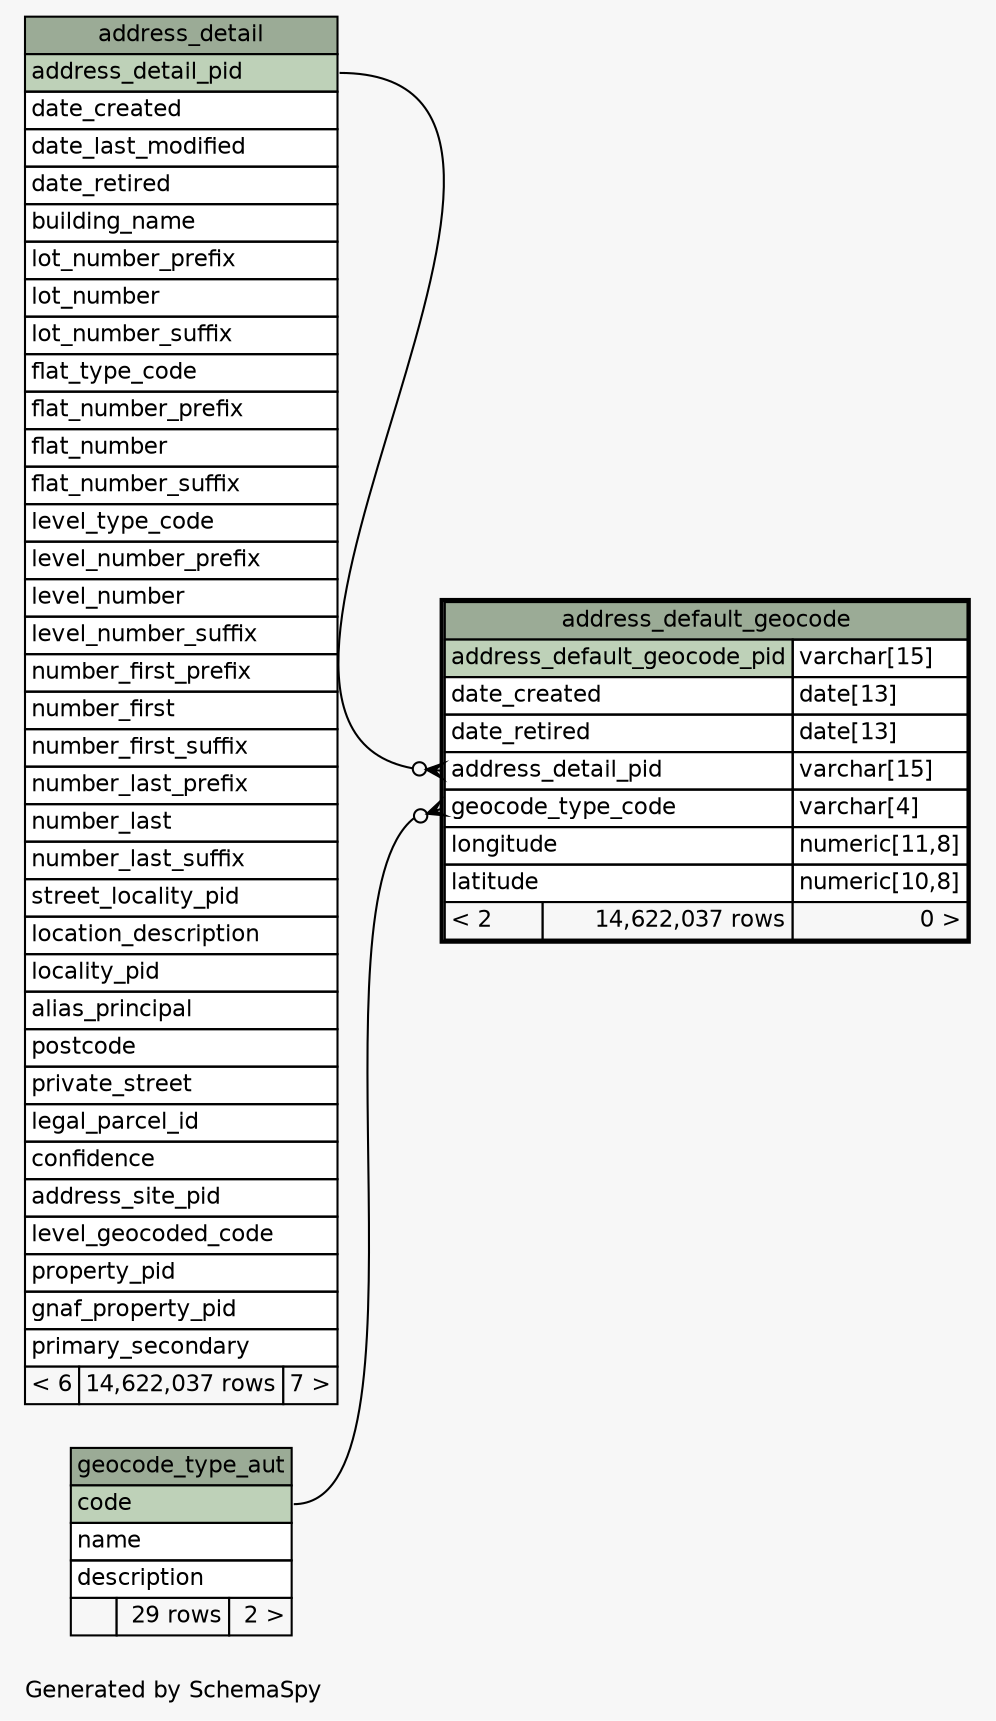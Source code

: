 // dot 2.40.1 on Linux 4.15.0-20-generic
// SchemaSpy rev 590
digraph "oneDegreeRelationshipsDiagram" {
  graph [
    rankdir="RL"
    bgcolor="#f7f7f7"
    label="\nGenerated by SchemaSpy"
    labeljust="l"
    nodesep="0.18"
    ranksep="0.46"
    fontname="Helvetica"
    fontsize="11"
  ];
  node [
    fontname="Helvetica"
    fontsize="11"
    shape="plaintext"
  ];
  edge [
    arrowsize="0.8"
  ];
  "address_default_geocode":"address_detail_pid":w -> "address_detail":"address_detail_pid":e [arrowhead=none dir=back arrowtail=crowodot];
  "address_default_geocode":"geocode_type_code":w -> "geocode_type_aut":"code":e [arrowhead=none dir=back arrowtail=crowodot];
  "address_default_geocode" [
    label=<
    <TABLE BORDER="2" CELLBORDER="1" CELLSPACING="0" BGCOLOR="#ffffff">
      <TR><TD COLSPAN="3" BGCOLOR="#9bab96" ALIGN="CENTER">address_default_geocode</TD></TR>
      <TR><TD PORT="address_default_geocode_pid" COLSPAN="2" BGCOLOR="#bed1b8" ALIGN="LEFT">address_default_geocode_pid</TD><TD PORT="address_default_geocode_pid.type" ALIGN="LEFT">varchar[15]</TD></TR>
      <TR><TD PORT="date_created" COLSPAN="2" ALIGN="LEFT">date_created</TD><TD PORT="date_created.type" ALIGN="LEFT">date[13]</TD></TR>
      <TR><TD PORT="date_retired" COLSPAN="2" ALIGN="LEFT">date_retired</TD><TD PORT="date_retired.type" ALIGN="LEFT">date[13]</TD></TR>
      <TR><TD PORT="address_detail_pid" COLSPAN="2" ALIGN="LEFT">address_detail_pid</TD><TD PORT="address_detail_pid.type" ALIGN="LEFT">varchar[15]</TD></TR>
      <TR><TD PORT="geocode_type_code" COLSPAN="2" ALIGN="LEFT">geocode_type_code</TD><TD PORT="geocode_type_code.type" ALIGN="LEFT">varchar[4]</TD></TR>
      <TR><TD PORT="longitude" COLSPAN="2" ALIGN="LEFT">longitude</TD><TD PORT="longitude.type" ALIGN="LEFT">numeric[11,8]</TD></TR>
      <TR><TD PORT="latitude" COLSPAN="2" ALIGN="LEFT">latitude</TD><TD PORT="latitude.type" ALIGN="LEFT">numeric[10,8]</TD></TR>
      <TR><TD ALIGN="LEFT" BGCOLOR="#f7f7f7">&lt; 2</TD><TD ALIGN="RIGHT" BGCOLOR="#f7f7f7">14,622,037 rows</TD><TD ALIGN="RIGHT" BGCOLOR="#f7f7f7">0 &gt;</TD></TR>
    </TABLE>>
    URL="address_default_geocode.html"
    tooltip="address_default_geocode"
  ];
  "address_detail" [
    label=<
    <TABLE BORDER="0" CELLBORDER="1" CELLSPACING="0" BGCOLOR="#ffffff">
      <TR><TD COLSPAN="3" BGCOLOR="#9bab96" ALIGN="CENTER">address_detail</TD></TR>
      <TR><TD PORT="address_detail_pid" COLSPAN="3" BGCOLOR="#bed1b8" ALIGN="LEFT">address_detail_pid</TD></TR>
      <TR><TD PORT="date_created" COLSPAN="3" ALIGN="LEFT">date_created</TD></TR>
      <TR><TD PORT="date_last_modified" COLSPAN="3" ALIGN="LEFT">date_last_modified</TD></TR>
      <TR><TD PORT="date_retired" COLSPAN="3" ALIGN="LEFT">date_retired</TD></TR>
      <TR><TD PORT="building_name" COLSPAN="3" ALIGN="LEFT">building_name</TD></TR>
      <TR><TD PORT="lot_number_prefix" COLSPAN="3" ALIGN="LEFT">lot_number_prefix</TD></TR>
      <TR><TD PORT="lot_number" COLSPAN="3" ALIGN="LEFT">lot_number</TD></TR>
      <TR><TD PORT="lot_number_suffix" COLSPAN="3" ALIGN="LEFT">lot_number_suffix</TD></TR>
      <TR><TD PORT="flat_type_code" COLSPAN="3" ALIGN="LEFT">flat_type_code</TD></TR>
      <TR><TD PORT="flat_number_prefix" COLSPAN="3" ALIGN="LEFT">flat_number_prefix</TD></TR>
      <TR><TD PORT="flat_number" COLSPAN="3" ALIGN="LEFT">flat_number</TD></TR>
      <TR><TD PORT="flat_number_suffix" COLSPAN="3" ALIGN="LEFT">flat_number_suffix</TD></TR>
      <TR><TD PORT="level_type_code" COLSPAN="3" ALIGN="LEFT">level_type_code</TD></TR>
      <TR><TD PORT="level_number_prefix" COLSPAN="3" ALIGN="LEFT">level_number_prefix</TD></TR>
      <TR><TD PORT="level_number" COLSPAN="3" ALIGN="LEFT">level_number</TD></TR>
      <TR><TD PORT="level_number_suffix" COLSPAN="3" ALIGN="LEFT">level_number_suffix</TD></TR>
      <TR><TD PORT="number_first_prefix" COLSPAN="3" ALIGN="LEFT">number_first_prefix</TD></TR>
      <TR><TD PORT="number_first" COLSPAN="3" ALIGN="LEFT">number_first</TD></TR>
      <TR><TD PORT="number_first_suffix" COLSPAN="3" ALIGN="LEFT">number_first_suffix</TD></TR>
      <TR><TD PORT="number_last_prefix" COLSPAN="3" ALIGN="LEFT">number_last_prefix</TD></TR>
      <TR><TD PORT="number_last" COLSPAN="3" ALIGN="LEFT">number_last</TD></TR>
      <TR><TD PORT="number_last_suffix" COLSPAN="3" ALIGN="LEFT">number_last_suffix</TD></TR>
      <TR><TD PORT="street_locality_pid" COLSPAN="3" ALIGN="LEFT">street_locality_pid</TD></TR>
      <TR><TD PORT="location_description" COLSPAN="3" ALIGN="LEFT">location_description</TD></TR>
      <TR><TD PORT="locality_pid" COLSPAN="3" ALIGN="LEFT">locality_pid</TD></TR>
      <TR><TD PORT="alias_principal" COLSPAN="3" ALIGN="LEFT">alias_principal</TD></TR>
      <TR><TD PORT="postcode" COLSPAN="3" ALIGN="LEFT">postcode</TD></TR>
      <TR><TD PORT="private_street" COLSPAN="3" ALIGN="LEFT">private_street</TD></TR>
      <TR><TD PORT="legal_parcel_id" COLSPAN="3" ALIGN="LEFT">legal_parcel_id</TD></TR>
      <TR><TD PORT="confidence" COLSPAN="3" ALIGN="LEFT">confidence</TD></TR>
      <TR><TD PORT="address_site_pid" COLSPAN="3" ALIGN="LEFT">address_site_pid</TD></TR>
      <TR><TD PORT="level_geocoded_code" COLSPAN="3" ALIGN="LEFT">level_geocoded_code</TD></TR>
      <TR><TD PORT="property_pid" COLSPAN="3" ALIGN="LEFT">property_pid</TD></TR>
      <TR><TD PORT="gnaf_property_pid" COLSPAN="3" ALIGN="LEFT">gnaf_property_pid</TD></TR>
      <TR><TD PORT="primary_secondary" COLSPAN="3" ALIGN="LEFT">primary_secondary</TD></TR>
      <TR><TD ALIGN="LEFT" BGCOLOR="#f7f7f7">&lt; 6</TD><TD ALIGN="RIGHT" BGCOLOR="#f7f7f7">14,622,037 rows</TD><TD ALIGN="RIGHT" BGCOLOR="#f7f7f7">7 &gt;</TD></TR>
    </TABLE>>
    URL="address_detail.html"
    tooltip="address_detail"
  ];
  "geocode_type_aut" [
    label=<
    <TABLE BORDER="0" CELLBORDER="1" CELLSPACING="0" BGCOLOR="#ffffff">
      <TR><TD COLSPAN="3" BGCOLOR="#9bab96" ALIGN="CENTER">geocode_type_aut</TD></TR>
      <TR><TD PORT="code" COLSPAN="3" BGCOLOR="#bed1b8" ALIGN="LEFT">code</TD></TR>
      <TR><TD PORT="name" COLSPAN="3" ALIGN="LEFT">name</TD></TR>
      <TR><TD PORT="description" COLSPAN="3" ALIGN="LEFT">description</TD></TR>
      <TR><TD ALIGN="LEFT" BGCOLOR="#f7f7f7">  </TD><TD ALIGN="RIGHT" BGCOLOR="#f7f7f7">29 rows</TD><TD ALIGN="RIGHT" BGCOLOR="#f7f7f7">2 &gt;</TD></TR>
    </TABLE>>
    URL="geocode_type_aut.html"
    tooltip="geocode_type_aut"
  ];
}
